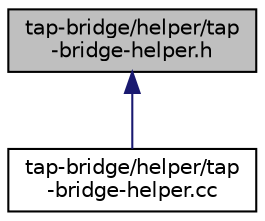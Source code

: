digraph "tap-bridge/helper/tap-bridge-helper.h"
{
  edge [fontname="Helvetica",fontsize="10",labelfontname="Helvetica",labelfontsize="10"];
  node [fontname="Helvetica",fontsize="10",shape=record];
  Node1 [label="tap-bridge/helper/tap\l-bridge-helper.h",height=0.2,width=0.4,color="black", fillcolor="grey75", style="filled", fontcolor="black"];
  Node1 -> Node2 [dir="back",color="midnightblue",fontsize="10",style="solid"];
  Node2 [label="tap-bridge/helper/tap\l-bridge-helper.cc",height=0.2,width=0.4,color="black", fillcolor="white", style="filled",URL="$dc/de7/tap-bridge-helper_8cc.html"];
}
